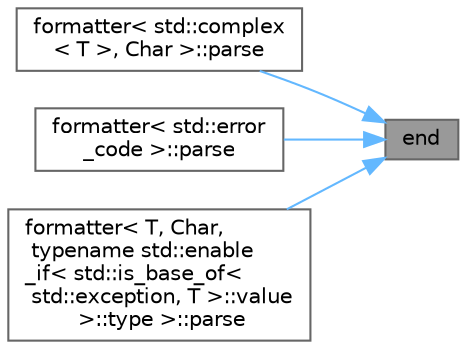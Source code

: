 digraph "end"
{
 // LATEX_PDF_SIZE
  bgcolor="transparent";
  edge [fontname=Helvetica,fontsize=10,labelfontname=Helvetica,labelfontsize=10];
  node [fontname=Helvetica,fontsize=10,shape=box,height=0.2,width=0.4];
  rankdir="RL";
  Node1 [id="Node000001",label="end",height=0.2,width=0.4,color="gray40", fillcolor="grey60", style="filled", fontcolor="black",tooltip="Returns an iterator past the end of the format string range being parsed."];
  Node1 -> Node2 [id="edge1_Node000001_Node000002",dir="back",color="steelblue1",style="solid",tooltip=" "];
  Node2 [id="Node000002",label="formatter\< std::complex\l\< T \>, Char \>::parse",height=0.2,width=0.4,color="grey40", fillcolor="white", style="filled",URL="$structformatter_3_01std_1_1complex_3_01_t_01_4_00_01_char_01_4.html#a8ab971982084b0d00677071064adc679",tooltip=" "];
  Node1 -> Node3 [id="edge2_Node000001_Node000003",dir="back",color="steelblue1",style="solid",tooltip=" "];
  Node3 [id="Node000003",label="formatter\< std::error\l_code \>::parse",height=0.2,width=0.4,color="grey40", fillcolor="white", style="filled",URL="$structformatter_3_01std_1_1error__code_01_4.html#adea8f8d583f8596da890c2908cce214c",tooltip=" "];
  Node1 -> Node4 [id="edge3_Node000001_Node000004",dir="back",color="steelblue1",style="solid",tooltip=" "];
  Node4 [id="Node000004",label="formatter\< T, Char,\l typename std::enable\l_if\< std::is_base_of\<\l std::exception, T \>::value\l \>::type \>::parse",height=0.2,width=0.4,color="grey40", fillcolor="white", style="filled",URL="$structformatter_3_01_t_00_01_char_00_01typename_01std_1_1enable__if_3_01std_1_1is__base__of_3_01b47eaaf99fbf33a17b7cbf4743bf7b8e.html#a8ab971982084b0d00677071064adc679",tooltip=" "];
}
